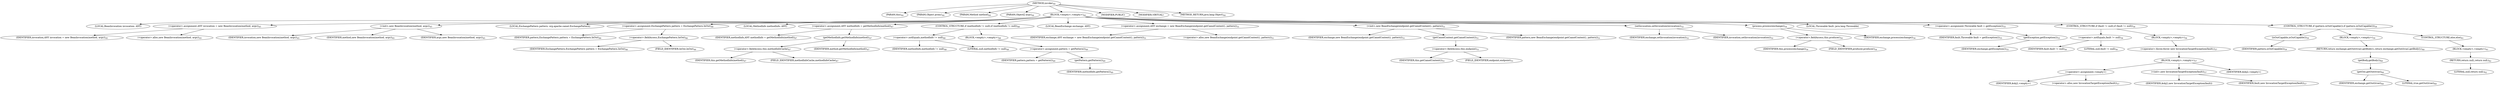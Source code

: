 digraph "invoke" {  
"51" [label = <(METHOD,invoke)<SUB>44</SUB>> ]
"52" [label = <(PARAM,this)<SUB>44</SUB>> ]
"53" [label = <(PARAM,Object proxy)<SUB>44</SUB>> ]
"54" [label = <(PARAM,Method method)<SUB>44</SUB>> ]
"55" [label = <(PARAM,Object[] args)<SUB>44</SUB>> ]
"56" [label = <(BLOCK,&lt;empty&gt;,&lt;empty&gt;)<SUB>44</SUB>> ]
"8" [label = <(LOCAL,BeanInvocation invocation: ANY)> ]
"57" [label = <(&lt;operator&gt;.assignment,ANY invocation = new BeanInvocation(method, args))<SUB>45</SUB>> ]
"58" [label = <(IDENTIFIER,invocation,ANY invocation = new BeanInvocation(method, args))<SUB>45</SUB>> ]
"59" [label = <(&lt;operator&gt;.alloc,new BeanInvocation(method, args))<SUB>45</SUB>> ]
"60" [label = <(&lt;init&gt;,new BeanInvocation(method, args))<SUB>45</SUB>> ]
"7" [label = <(IDENTIFIER,invocation,new BeanInvocation(method, args))<SUB>45</SUB>> ]
"61" [label = <(IDENTIFIER,method,new BeanInvocation(method, args))<SUB>45</SUB>> ]
"62" [label = <(IDENTIFIER,args,new BeanInvocation(method, args))<SUB>45</SUB>> ]
"63" [label = <(LOCAL,ExchangePattern pattern: org.apache.camel.ExchangePattern)> ]
"64" [label = <(&lt;operator&gt;.assignment,ExchangePattern pattern = ExchangePattern.InOut)<SUB>46</SUB>> ]
"65" [label = <(IDENTIFIER,pattern,ExchangePattern pattern = ExchangePattern.InOut)<SUB>46</SUB>> ]
"66" [label = <(&lt;operator&gt;.fieldAccess,ExchangePattern.InOut)<SUB>46</SUB>> ]
"67" [label = <(IDENTIFIER,ExchangePattern,ExchangePattern pattern = ExchangePattern.InOut)<SUB>46</SUB>> ]
"68" [label = <(FIELD_IDENTIFIER,InOut,InOut)<SUB>46</SUB>> ]
"69" [label = <(LOCAL,MethodInfo methodInfo: ANY)> ]
"70" [label = <(&lt;operator&gt;.assignment,ANY methodInfo = getMethodInfo(method))<SUB>47</SUB>> ]
"71" [label = <(IDENTIFIER,methodInfo,ANY methodInfo = getMethodInfo(method))<SUB>47</SUB>> ]
"72" [label = <(getMethodInfo,getMethodInfo(method))<SUB>47</SUB>> ]
"73" [label = <(&lt;operator&gt;.fieldAccess,this.methodInfoCache)<SUB>47</SUB>> ]
"74" [label = <(IDENTIFIER,this,getMethodInfo(method))<SUB>47</SUB>> ]
"75" [label = <(FIELD_IDENTIFIER,methodInfoCache,methodInfoCache)<SUB>47</SUB>> ]
"76" [label = <(IDENTIFIER,method,getMethodInfo(method))<SUB>47</SUB>> ]
"77" [label = <(CONTROL_STRUCTURE,if (methodInfo != null),if (methodInfo != null))<SUB>48</SUB>> ]
"78" [label = <(&lt;operator&gt;.notEquals,methodInfo != null)<SUB>48</SUB>> ]
"79" [label = <(IDENTIFIER,methodInfo,methodInfo != null)<SUB>48</SUB>> ]
"80" [label = <(LITERAL,null,methodInfo != null)<SUB>48</SUB>> ]
"81" [label = <(BLOCK,&lt;empty&gt;,&lt;empty&gt;)<SUB>48</SUB>> ]
"82" [label = <(&lt;operator&gt;.assignment,pattern = getPattern())<SUB>49</SUB>> ]
"83" [label = <(IDENTIFIER,pattern,pattern = getPattern())<SUB>49</SUB>> ]
"84" [label = <(getPattern,getPattern())<SUB>49</SUB>> ]
"85" [label = <(IDENTIFIER,methodInfo,getPattern())<SUB>49</SUB>> ]
"10" [label = <(LOCAL,BeanExchange exchange: ANY)> ]
"86" [label = <(&lt;operator&gt;.assignment,ANY exchange = new BeanExchange(endpoint.getCamelContext(), pattern))<SUB>51</SUB>> ]
"87" [label = <(IDENTIFIER,exchange,ANY exchange = new BeanExchange(endpoint.getCamelContext(), pattern))<SUB>51</SUB>> ]
"88" [label = <(&lt;operator&gt;.alloc,new BeanExchange(endpoint.getCamelContext(), pattern))<SUB>51</SUB>> ]
"89" [label = <(&lt;init&gt;,new BeanExchange(endpoint.getCamelContext(), pattern))<SUB>51</SUB>> ]
"9" [label = <(IDENTIFIER,exchange,new BeanExchange(endpoint.getCamelContext(), pattern))<SUB>51</SUB>> ]
"90" [label = <(getCamelContext,getCamelContext())<SUB>51</SUB>> ]
"91" [label = <(&lt;operator&gt;.fieldAccess,this.endpoint)<SUB>51</SUB>> ]
"92" [label = <(IDENTIFIER,this,getCamelContext())<SUB>51</SUB>> ]
"93" [label = <(FIELD_IDENTIFIER,endpoint,endpoint)<SUB>51</SUB>> ]
"94" [label = <(IDENTIFIER,pattern,new BeanExchange(endpoint.getCamelContext(), pattern))<SUB>51</SUB>> ]
"95" [label = <(setInvocation,setInvocation(invocation))<SUB>52</SUB>> ]
"96" [label = <(IDENTIFIER,exchange,setInvocation(invocation))<SUB>52</SUB>> ]
"97" [label = <(IDENTIFIER,invocation,setInvocation(invocation))<SUB>52</SUB>> ]
"98" [label = <(process,process(exchange))<SUB>54</SUB>> ]
"99" [label = <(&lt;operator&gt;.fieldAccess,this.producer)<SUB>54</SUB>> ]
"100" [label = <(IDENTIFIER,this,process(exchange))<SUB>54</SUB>> ]
"101" [label = <(FIELD_IDENTIFIER,producer,producer)<SUB>54</SUB>> ]
"102" [label = <(IDENTIFIER,exchange,process(exchange))<SUB>54</SUB>> ]
"103" [label = <(LOCAL,Throwable fault: java.lang.Throwable)> ]
"104" [label = <(&lt;operator&gt;.assignment,Throwable fault = getException())<SUB>55</SUB>> ]
"105" [label = <(IDENTIFIER,fault,Throwable fault = getException())<SUB>55</SUB>> ]
"106" [label = <(getException,getException())<SUB>55</SUB>> ]
"107" [label = <(IDENTIFIER,exchange,getException())<SUB>55</SUB>> ]
"108" [label = <(CONTROL_STRUCTURE,if (fault != null),if (fault != null))<SUB>56</SUB>> ]
"109" [label = <(&lt;operator&gt;.notEquals,fault != null)<SUB>56</SUB>> ]
"110" [label = <(IDENTIFIER,fault,fault != null)<SUB>56</SUB>> ]
"111" [label = <(LITERAL,null,fault != null)<SUB>56</SUB>> ]
"112" [label = <(BLOCK,&lt;empty&gt;,&lt;empty&gt;)<SUB>56</SUB>> ]
"113" [label = <(&lt;operator&gt;.throw,throw new InvocationTargetException(fault);)<SUB>57</SUB>> ]
"114" [label = <(BLOCK,&lt;empty&gt;,&lt;empty&gt;)<SUB>57</SUB>> ]
"115" [label = <(&lt;operator&gt;.assignment,&lt;empty&gt;)> ]
"116" [label = <(IDENTIFIER,$obj2,&lt;empty&gt;)> ]
"117" [label = <(&lt;operator&gt;.alloc,new InvocationTargetException(fault))<SUB>57</SUB>> ]
"118" [label = <(&lt;init&gt;,new InvocationTargetException(fault))<SUB>57</SUB>> ]
"119" [label = <(IDENTIFIER,$obj2,new InvocationTargetException(fault))> ]
"120" [label = <(IDENTIFIER,fault,new InvocationTargetException(fault))<SUB>57</SUB>> ]
"121" [label = <(IDENTIFIER,$obj2,&lt;empty&gt;)> ]
"122" [label = <(CONTROL_STRUCTURE,if (pattern.isOutCapable()),if (pattern.isOutCapable()))<SUB>59</SUB>> ]
"123" [label = <(isOutCapable,isOutCapable())<SUB>59</SUB>> ]
"124" [label = <(IDENTIFIER,pattern,isOutCapable())<SUB>59</SUB>> ]
"125" [label = <(BLOCK,&lt;empty&gt;,&lt;empty&gt;)<SUB>59</SUB>> ]
"126" [label = <(RETURN,return exchange.getOut(true).getBody();,return exchange.getOut(true).getBody();)<SUB>60</SUB>> ]
"127" [label = <(getBody,getBody())<SUB>60</SUB>> ]
"128" [label = <(getOut,getOut(true))<SUB>60</SUB>> ]
"129" [label = <(IDENTIFIER,exchange,getOut(true))<SUB>60</SUB>> ]
"130" [label = <(LITERAL,true,getOut(true))<SUB>60</SUB>> ]
"131" [label = <(CONTROL_STRUCTURE,else,else)<SUB>61</SUB>> ]
"132" [label = <(BLOCK,&lt;empty&gt;,&lt;empty&gt;)<SUB>61</SUB>> ]
"133" [label = <(RETURN,return null;,return null;)<SUB>62</SUB>> ]
"134" [label = <(LITERAL,null,return null;)<SUB>62</SUB>> ]
"135" [label = <(MODIFIER,PUBLIC)> ]
"136" [label = <(MODIFIER,VIRTUAL)> ]
"137" [label = <(METHOD_RETURN,java.lang.Object)<SUB>44</SUB>> ]
  "51" -> "52" 
  "51" -> "53" 
  "51" -> "54" 
  "51" -> "55" 
  "51" -> "56" 
  "51" -> "135" 
  "51" -> "136" 
  "51" -> "137" 
  "56" -> "8" 
  "56" -> "57" 
  "56" -> "60" 
  "56" -> "63" 
  "56" -> "64" 
  "56" -> "69" 
  "56" -> "70" 
  "56" -> "77" 
  "56" -> "10" 
  "56" -> "86" 
  "56" -> "89" 
  "56" -> "95" 
  "56" -> "98" 
  "56" -> "103" 
  "56" -> "104" 
  "56" -> "108" 
  "56" -> "122" 
  "57" -> "58" 
  "57" -> "59" 
  "60" -> "7" 
  "60" -> "61" 
  "60" -> "62" 
  "64" -> "65" 
  "64" -> "66" 
  "66" -> "67" 
  "66" -> "68" 
  "70" -> "71" 
  "70" -> "72" 
  "72" -> "73" 
  "72" -> "76" 
  "73" -> "74" 
  "73" -> "75" 
  "77" -> "78" 
  "77" -> "81" 
  "78" -> "79" 
  "78" -> "80" 
  "81" -> "82" 
  "82" -> "83" 
  "82" -> "84" 
  "84" -> "85" 
  "86" -> "87" 
  "86" -> "88" 
  "89" -> "9" 
  "89" -> "90" 
  "89" -> "94" 
  "90" -> "91" 
  "91" -> "92" 
  "91" -> "93" 
  "95" -> "96" 
  "95" -> "97" 
  "98" -> "99" 
  "98" -> "102" 
  "99" -> "100" 
  "99" -> "101" 
  "104" -> "105" 
  "104" -> "106" 
  "106" -> "107" 
  "108" -> "109" 
  "108" -> "112" 
  "109" -> "110" 
  "109" -> "111" 
  "112" -> "113" 
  "113" -> "114" 
  "114" -> "115" 
  "114" -> "118" 
  "114" -> "121" 
  "115" -> "116" 
  "115" -> "117" 
  "118" -> "119" 
  "118" -> "120" 
  "122" -> "123" 
  "122" -> "125" 
  "122" -> "131" 
  "123" -> "124" 
  "125" -> "126" 
  "126" -> "127" 
  "127" -> "128" 
  "128" -> "129" 
  "128" -> "130" 
  "131" -> "132" 
  "132" -> "133" 
  "133" -> "134" 
}
